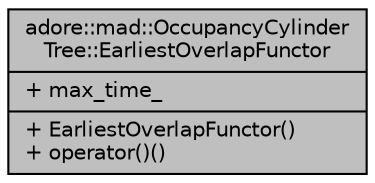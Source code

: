 digraph "adore::mad::OccupancyCylinderTree::EarliestOverlapFunctor"
{
 // LATEX_PDF_SIZE
  edge [fontname="Helvetica",fontsize="10",labelfontname="Helvetica",labelfontsize="10"];
  node [fontname="Helvetica",fontsize="10",shape=record];
  Node1 [label="{adore::mad::OccupancyCylinder\lTree::EarliestOverlapFunctor\n|+ max_time_\l|+ EarliestOverlapFunctor()\l+ operator()()\l}",height=0.2,width=0.4,color="black", fillcolor="grey75", style="filled", fontcolor="black",tooltip=" "];
}

